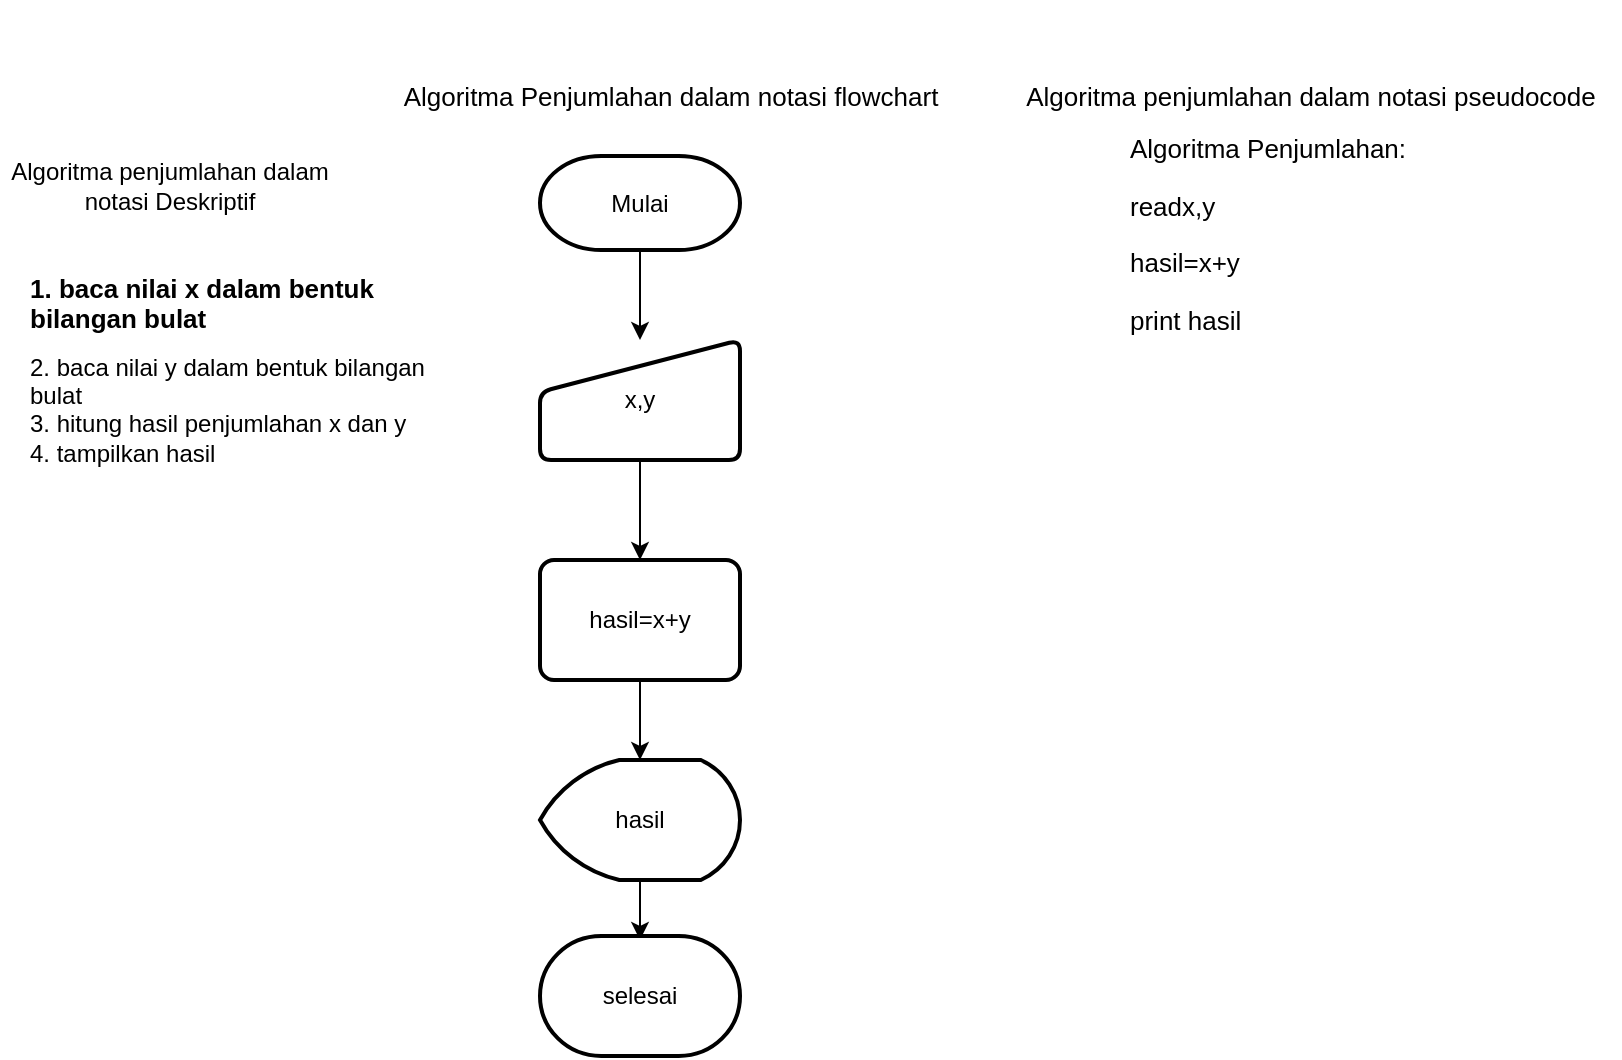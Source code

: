 <mxfile version="20.3.0" type="device"><diagram id="AnyKJRZ-inwekb3Pszlg" name="Page-1"><mxGraphModel dx="783" dy="468" grid="1" gridSize="10" guides="1" tooltips="1" connect="1" arrows="1" fold="1" page="1" pageScale="1" pageWidth="850" pageHeight="1100" math="0" shadow="0"><root><mxCell id="0"/><mxCell id="1" parent="0"/><mxCell id="nG1FHmdgpQGS4oSSP96K-5" value="" style="edgeStyle=orthogonalEdgeStyle;rounded=0;orthogonalLoop=1;jettySize=auto;html=1;" edge="1" parent="1" source="nG1FHmdgpQGS4oSSP96K-1" target="nG1FHmdgpQGS4oSSP96K-2"><mxGeometry relative="1" as="geometry"/></mxCell><mxCell id="nG1FHmdgpQGS4oSSP96K-1" value="Mulai" style="strokeWidth=2;html=1;shape=mxgraph.flowchart.terminator;whiteSpace=wrap;" vertex="1" parent="1"><mxGeometry x="300" y="80" width="100" height="47" as="geometry"/></mxCell><mxCell id="nG1FHmdgpQGS4oSSP96K-6" value="" style="edgeStyle=orthogonalEdgeStyle;rounded=0;orthogonalLoop=1;jettySize=auto;html=1;" edge="1" parent="1" source="nG1FHmdgpQGS4oSSP96K-2" target="nG1FHmdgpQGS4oSSP96K-3"><mxGeometry relative="1" as="geometry"/></mxCell><mxCell id="nG1FHmdgpQGS4oSSP96K-2" value="x,y" style="html=1;strokeWidth=2;shape=manualInput;whiteSpace=wrap;rounded=1;size=26;arcSize=11;" vertex="1" parent="1"><mxGeometry x="300" y="172" width="100" height="60" as="geometry"/></mxCell><mxCell id="nG1FHmdgpQGS4oSSP96K-8" value="" style="edgeStyle=orthogonalEdgeStyle;rounded=0;orthogonalLoop=1;jettySize=auto;html=1;" edge="1" parent="1" source="nG1FHmdgpQGS4oSSP96K-3" target="nG1FHmdgpQGS4oSSP96K-7"><mxGeometry relative="1" as="geometry"/></mxCell><mxCell id="nG1FHmdgpQGS4oSSP96K-3" value="hasil=x+y" style="rounded=1;whiteSpace=wrap;html=1;absoluteArcSize=1;arcSize=14;strokeWidth=2;" vertex="1" parent="1"><mxGeometry x="300" y="282" width="100" height="60" as="geometry"/></mxCell><mxCell id="nG1FHmdgpQGS4oSSP96K-10" value="" style="edgeStyle=orthogonalEdgeStyle;rounded=0;orthogonalLoop=1;jettySize=auto;html=1;" edge="1" parent="1" source="nG1FHmdgpQGS4oSSP96K-7"><mxGeometry relative="1" as="geometry"><mxPoint x="350" y="472" as="targetPoint"/></mxGeometry></mxCell><mxCell id="nG1FHmdgpQGS4oSSP96K-7" value="hasil" style="strokeWidth=2;html=1;shape=mxgraph.flowchart.display;whiteSpace=wrap;" vertex="1" parent="1"><mxGeometry x="300" y="382" width="100" height="60" as="geometry"/></mxCell><mxCell id="nG1FHmdgpQGS4oSSP96K-9" value="selesai" style="strokeWidth=2;html=1;shape=mxgraph.flowchart.terminator;whiteSpace=wrap;" vertex="1" parent="1"><mxGeometry x="300" y="470" width="100" height="60" as="geometry"/></mxCell><mxCell id="nG1FHmdgpQGS4oSSP96K-11" value="Algoritma penjumlahan dalam notasi Deskriptif" style="text;html=1;strokeColor=none;fillColor=none;align=center;verticalAlign=middle;whiteSpace=wrap;rounded=0;" vertex="1" parent="1"><mxGeometry x="30" y="80" width="170" height="30" as="geometry"/></mxCell><mxCell id="nG1FHmdgpQGS4oSSP96K-12" value="&lt;h1 style=&quot;font-size: 13px;&quot;&gt;1. baca nilai x dalam bentuk bilangan bulat&lt;/h1&gt;&lt;div&gt;2. baca nilai y dalam bentuk bilangan bulat&lt;/div&gt;&lt;div&gt;3. hitung hasil penjumlahan x dan y&lt;/div&gt;&lt;div&gt;4. tampilkan hasil&lt;/div&gt;" style="text;html=1;strokeColor=none;fillColor=none;spacing=5;spacingTop=-20;whiteSpace=wrap;overflow=hidden;rounded=0;" vertex="1" parent="1"><mxGeometry x="40" y="140" width="230" height="120" as="geometry"/></mxCell><mxCell id="nG1FHmdgpQGS4oSSP96K-13" value="Algoritma Penjumlahan dalam notasi flowchart" style="text;html=1;align=center;verticalAlign=middle;resizable=0;points=[];autosize=1;strokeColor=none;fillColor=none;fontSize=13;" vertex="1" parent="1"><mxGeometry x="220" y="35" width="290" height="30" as="geometry"/></mxCell><mxCell id="nG1FHmdgpQGS4oSSP96K-14" value="Algoritma penjumlahan dalam notasi pseudocode" style="text;html=1;align=center;verticalAlign=middle;resizable=0;points=[];autosize=1;strokeColor=none;fillColor=none;fontSize=13;" vertex="1" parent="1"><mxGeometry x="530" y="35" width="310" height="30" as="geometry"/></mxCell><mxCell id="nG1FHmdgpQGS4oSSP96K-15" value="&lt;h1&gt;&lt;br&gt;&lt;/h1&gt;&lt;p&gt;Algoritma Penjumlahan:&lt;/p&gt;&lt;p&gt;readx,y&lt;/p&gt;&lt;p&gt;hasil=x+y&lt;/p&gt;&lt;p&gt;print hasil&lt;/p&gt;" style="text;html=1;strokeColor=none;fillColor=none;spacing=5;spacingTop=-20;whiteSpace=wrap;overflow=hidden;rounded=0;fontSize=13;" vertex="1" parent="1"><mxGeometry x="590" y="12.5" width="190" height="165" as="geometry"/></mxCell></root></mxGraphModel></diagram></mxfile>